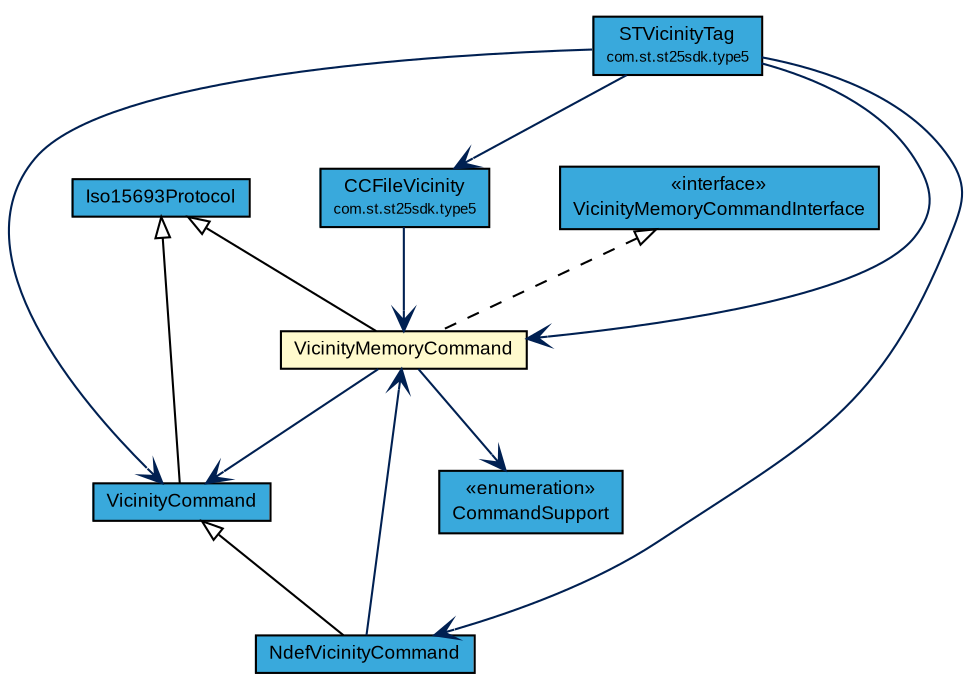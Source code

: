 #!/usr/local/bin/dot
#
# Class diagram 
# Generated by UMLGraph version R5_7_2-3-gee82a7 (http://www.umlgraph.org/)
#

digraph G {
	edge [fontname="arial",fontsize=10,labelfontname="arial",labelfontsize=10];
	node [fontname="arial",fontsize=10,shape=plaintext];
	nodesep=0.25;
	ranksep=0.5;
	// com.st.st25sdk.command.VicinityMemoryCommandInterface
	c42868 [label=<<table title="com.st.st25sdk.command.VicinityMemoryCommandInterface" border="0" cellborder="1" cellspacing="0" cellpadding="2" port="p" bgcolor="#39a9dc" href="./VicinityMemoryCommandInterface.html">
		<tr><td><table border="0" cellspacing="0" cellpadding="1">
<tr><td align="center" balign="center"> &#171;interface&#187; </td></tr>
<tr><td align="center" balign="center"> VicinityMemoryCommandInterface </td></tr>
		</table></td></tr>
		</table>>, URL="./VicinityMemoryCommandInterface.html", fontname="arial", fontcolor="black", fontsize=9.0];
	// com.st.st25sdk.command.VicinityMemoryCommand
	c42869 [label=<<table title="com.st.st25sdk.command.VicinityMemoryCommand" border="0" cellborder="1" cellspacing="0" cellpadding="2" port="p" bgcolor="lemonChiffon" href="./VicinityMemoryCommand.html">
		<tr><td><table border="0" cellspacing="0" cellpadding="1">
<tr><td align="center" balign="center"> VicinityMemoryCommand </td></tr>
		</table></td></tr>
		</table>>, URL="./VicinityMemoryCommand.html", fontname="arial", fontcolor="black", fontsize=9.0];
	// com.st.st25sdk.command.VicinityMemoryCommand.CommandSupport
	c42870 [label=<<table title="com.st.st25sdk.command.VicinityMemoryCommand.CommandSupport" border="0" cellborder="1" cellspacing="0" cellpadding="2" port="p" bgcolor="#39a9dc" href="./VicinityMemoryCommand.CommandSupport.html">
		<tr><td><table border="0" cellspacing="0" cellpadding="1">
<tr><td align="center" balign="center"> &#171;enumeration&#187; </td></tr>
<tr><td align="center" balign="center"> CommandSupport </td></tr>
		</table></td></tr>
		</table>>, URL="./VicinityMemoryCommand.CommandSupport.html", fontname="arial", fontcolor="black", fontsize=9.0];
	// com.st.st25sdk.command.VicinityCommand
	c42872 [label=<<table title="com.st.st25sdk.command.VicinityCommand" border="0" cellborder="1" cellspacing="0" cellpadding="2" port="p" bgcolor="#39a9dc" href="./VicinityCommand.html">
		<tr><td><table border="0" cellspacing="0" cellpadding="1">
<tr><td align="center" balign="center"> VicinityCommand </td></tr>
		</table></td></tr>
		</table>>, URL="./VicinityCommand.html", fontname="arial", fontcolor="black", fontsize=9.0];
	// com.st.st25sdk.command.NdefVicinityCommand
	c42882 [label=<<table title="com.st.st25sdk.command.NdefVicinityCommand" border="0" cellborder="1" cellspacing="0" cellpadding="2" port="p" bgcolor="#39a9dc" href="./NdefVicinityCommand.html">
		<tr><td><table border="0" cellspacing="0" cellpadding="1">
<tr><td align="center" balign="center"> NdefVicinityCommand </td></tr>
		</table></td></tr>
		</table>>, URL="./NdefVicinityCommand.html", fontname="arial", fontcolor="black", fontsize=9.0];
	// com.st.st25sdk.command.Iso15693Protocol
	c42888 [label=<<table title="com.st.st25sdk.command.Iso15693Protocol" border="0" cellborder="1" cellspacing="0" cellpadding="2" port="p" bgcolor="#39a9dc" href="./Iso15693Protocol.html">
		<tr><td><table border="0" cellspacing="0" cellpadding="1">
<tr><td align="center" balign="center"> Iso15693Protocol </td></tr>
		</table></td></tr>
		</table>>, URL="./Iso15693Protocol.html", fontname="arial", fontcolor="black", fontsize=9.0];
	// com.st.st25sdk.type5.STVicinityTag
	c42971 [label=<<table title="com.st.st25sdk.type5.STVicinityTag" border="0" cellborder="1" cellspacing="0" cellpadding="2" port="p" bgcolor="#39a9dc" href="../type5/STVicinityTag.html">
		<tr><td><table border="0" cellspacing="0" cellpadding="1">
<tr><td align="center" balign="center"> STVicinityTag </td></tr>
<tr><td align="center" balign="center"><font point-size="7.0"> com.st.st25sdk.type5 </font></td></tr>
		</table></td></tr>
		</table>>, URL="../type5/STVicinityTag.html", fontname="arial", fontcolor="black", fontsize=9.0];
	// com.st.st25sdk.type5.CCFileVicinity
	c42979 [label=<<table title="com.st.st25sdk.type5.CCFileVicinity" border="0" cellborder="1" cellspacing="0" cellpadding="2" port="p" bgcolor="#39a9dc" href="../type5/CCFileVicinity.html">
		<tr><td><table border="0" cellspacing="0" cellpadding="1">
<tr><td align="center" balign="center"> CCFileVicinity </td></tr>
<tr><td align="center" balign="center"><font point-size="7.0"> com.st.st25sdk.type5 </font></td></tr>
		</table></td></tr>
		</table>>, URL="../type5/CCFileVicinity.html", fontname="arial", fontcolor="black", fontsize=9.0];
	//com.st.st25sdk.command.VicinityMemoryCommand extends com.st.st25sdk.command.Iso15693Protocol
	c42888:p -> c42869:p [dir=back,arrowtail=empty];
	//com.st.st25sdk.command.VicinityMemoryCommand implements com.st.st25sdk.command.VicinityMemoryCommandInterface
	c42868:p -> c42869:p [dir=back,arrowtail=empty,style=dashed];
	//com.st.st25sdk.command.VicinityCommand extends com.st.st25sdk.command.Iso15693Protocol
	c42888:p -> c42872:p [dir=back,arrowtail=empty];
	//com.st.st25sdk.command.NdefVicinityCommand extends com.st.st25sdk.command.VicinityCommand
	c42872:p -> c42882:p [dir=back,arrowtail=empty];
	// com.st.st25sdk.command.VicinityMemoryCommand NAVASSOC com.st.st25sdk.command.VicinityCommand
	c42869:p -> c42872:p [taillabel="", label="", headlabel="", fontname="arial", fontcolor="#002052", fontsize=10.0, color="#002052", arrowhead=open];
	// com.st.st25sdk.command.VicinityMemoryCommand NAVASSOC com.st.st25sdk.command.VicinityMemoryCommand.CommandSupport
	c42869:p -> c42870:p [taillabel="", label="", headlabel="", fontname="arial", fontcolor="#002052", fontsize=10.0, color="#002052", arrowhead=open];
	// com.st.st25sdk.command.NdefVicinityCommand NAVASSOC com.st.st25sdk.command.VicinityMemoryCommand
	c42882:p -> c42869:p [taillabel="", label="", headlabel="", fontname="arial", fontcolor="#002052", fontsize=10.0, color="#002052", arrowhead=open];
	// com.st.st25sdk.type5.STVicinityTag NAVASSOC com.st.st25sdk.type5.CCFileVicinity
	c42971:p -> c42979:p [taillabel="", label="", headlabel="", fontname="arial", fontcolor="#002052", fontsize=10.0, color="#002052", arrowhead=open];
	// com.st.st25sdk.type5.STVicinityTag NAVASSOC com.st.st25sdk.command.VicinityCommand
	c42971:p -> c42872:p [taillabel="", label="", headlabel="", fontname="arial", fontcolor="#002052", fontsize=10.0, color="#002052", arrowhead=open];
	// com.st.st25sdk.type5.STVicinityTag NAVASSOC com.st.st25sdk.command.NdefVicinityCommand
	c42971:p -> c42882:p [taillabel="", label="", headlabel="", fontname="arial", fontcolor="#002052", fontsize=10.0, color="#002052", arrowhead=open];
	// com.st.st25sdk.type5.STVicinityTag NAVASSOC com.st.st25sdk.command.VicinityMemoryCommand
	c42971:p -> c42869:p [taillabel="", label="", headlabel="", fontname="arial", fontcolor="#002052", fontsize=10.0, color="#002052", arrowhead=open];
	// com.st.st25sdk.type5.CCFileVicinity NAVASSOC com.st.st25sdk.command.VicinityMemoryCommand
	c42979:p -> c42869:p [taillabel="", label="", headlabel="", fontname="arial", fontcolor="#002052", fontsize=10.0, color="#002052", arrowhead=open];
}

